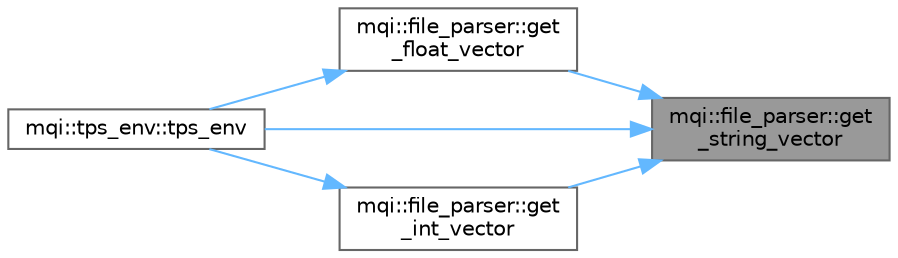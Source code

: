 digraph "mqi::file_parser::get_string_vector"
{
 // LATEX_PDF_SIZE
  bgcolor="transparent";
  edge [fontname=Helvetica,fontsize=10,labelfontname=Helvetica,labelfontsize=10];
  node [fontname=Helvetica,fontsize=10,shape=box,height=0.2,width=0.4];
  rankdir="RL";
  Node1 [id="Node000001",label="mqi::file_parser::get\l_string_vector",height=0.2,width=0.4,color="gray40", fillcolor="grey60", style="filled", fontcolor="black",tooltip="Gets a vector of strings for a given option key, where values are separated by a delimiter."];
  Node1 -> Node2 [id="edge1_Node000001_Node000002",dir="back",color="steelblue1",style="solid",tooltip=" "];
  Node2 [id="Node000002",label="mqi::file_parser::get\l_float_vector",height=0.2,width=0.4,color="grey40", fillcolor="white", style="filled",URL="$classmqi_1_1file__parser.html#ada8e0c36ddadee64a5df79823a15e4ce",tooltip="Gets a vector of floats for a given option key."];
  Node2 -> Node3 [id="edge2_Node000002_Node000003",dir="back",color="steelblue1",style="solid",tooltip=" "];
  Node3 [id="Node000003",label="mqi::tps_env::tps_env",height=0.2,width=0.4,color="grey40", fillcolor="white", style="filled",URL="$classmqi_1_1tps__env.html#a172c3492bce5f87e64dc91eae007029a",tooltip="Constructs a new tps_env object."];
  Node1 -> Node4 [id="edge3_Node000001_Node000004",dir="back",color="steelblue1",style="solid",tooltip=" "];
  Node4 [id="Node000004",label="mqi::file_parser::get\l_int_vector",height=0.2,width=0.4,color="grey40", fillcolor="white", style="filled",URL="$classmqi_1_1file__parser.html#a88ae62743f4db2d5ca7daf8ad20ab7d8",tooltip="Gets a vector of integers for a given option key."];
  Node4 -> Node3 [id="edge4_Node000004_Node000003",dir="back",color="steelblue1",style="solid",tooltip=" "];
  Node1 -> Node3 [id="edge5_Node000001_Node000003",dir="back",color="steelblue1",style="solid",tooltip=" "];
}
